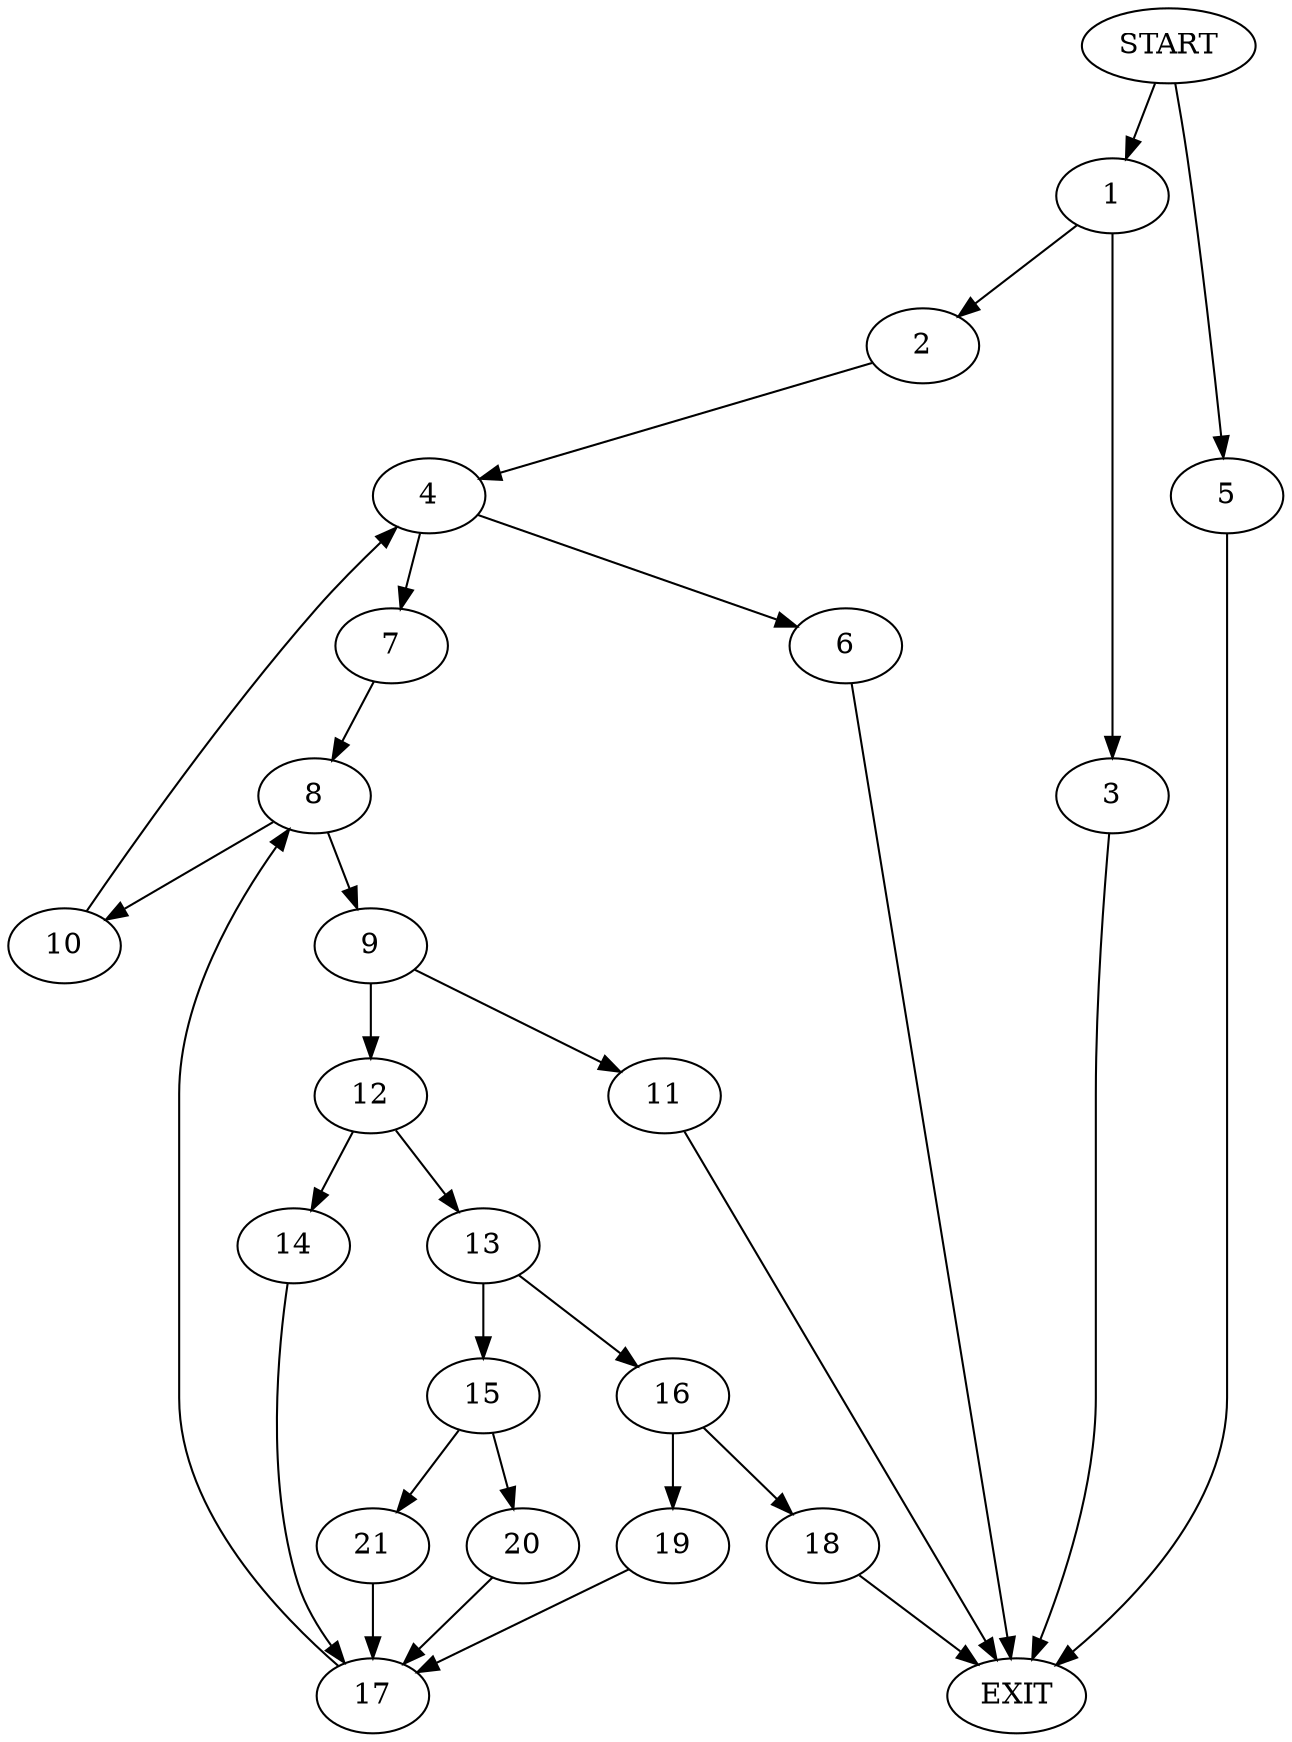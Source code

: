 digraph {
0 [label="START"]
22 [label="EXIT"]
0 -> 1
1 -> 2
1 -> 3
2 -> 4
3 -> 22
0 -> 5
5 -> 22
4 -> 6
4 -> 7
6 -> 22
7 -> 8
8 -> 9
8 -> 10
10 -> 4
9 -> 11
9 -> 12
11 -> 22
12 -> 13
12 -> 14
13 -> 15
13 -> 16
14 -> 17
17 -> 8
16 -> 18
16 -> 19
15 -> 20
15 -> 21
20 -> 17
21 -> 17
19 -> 17
18 -> 22
}
